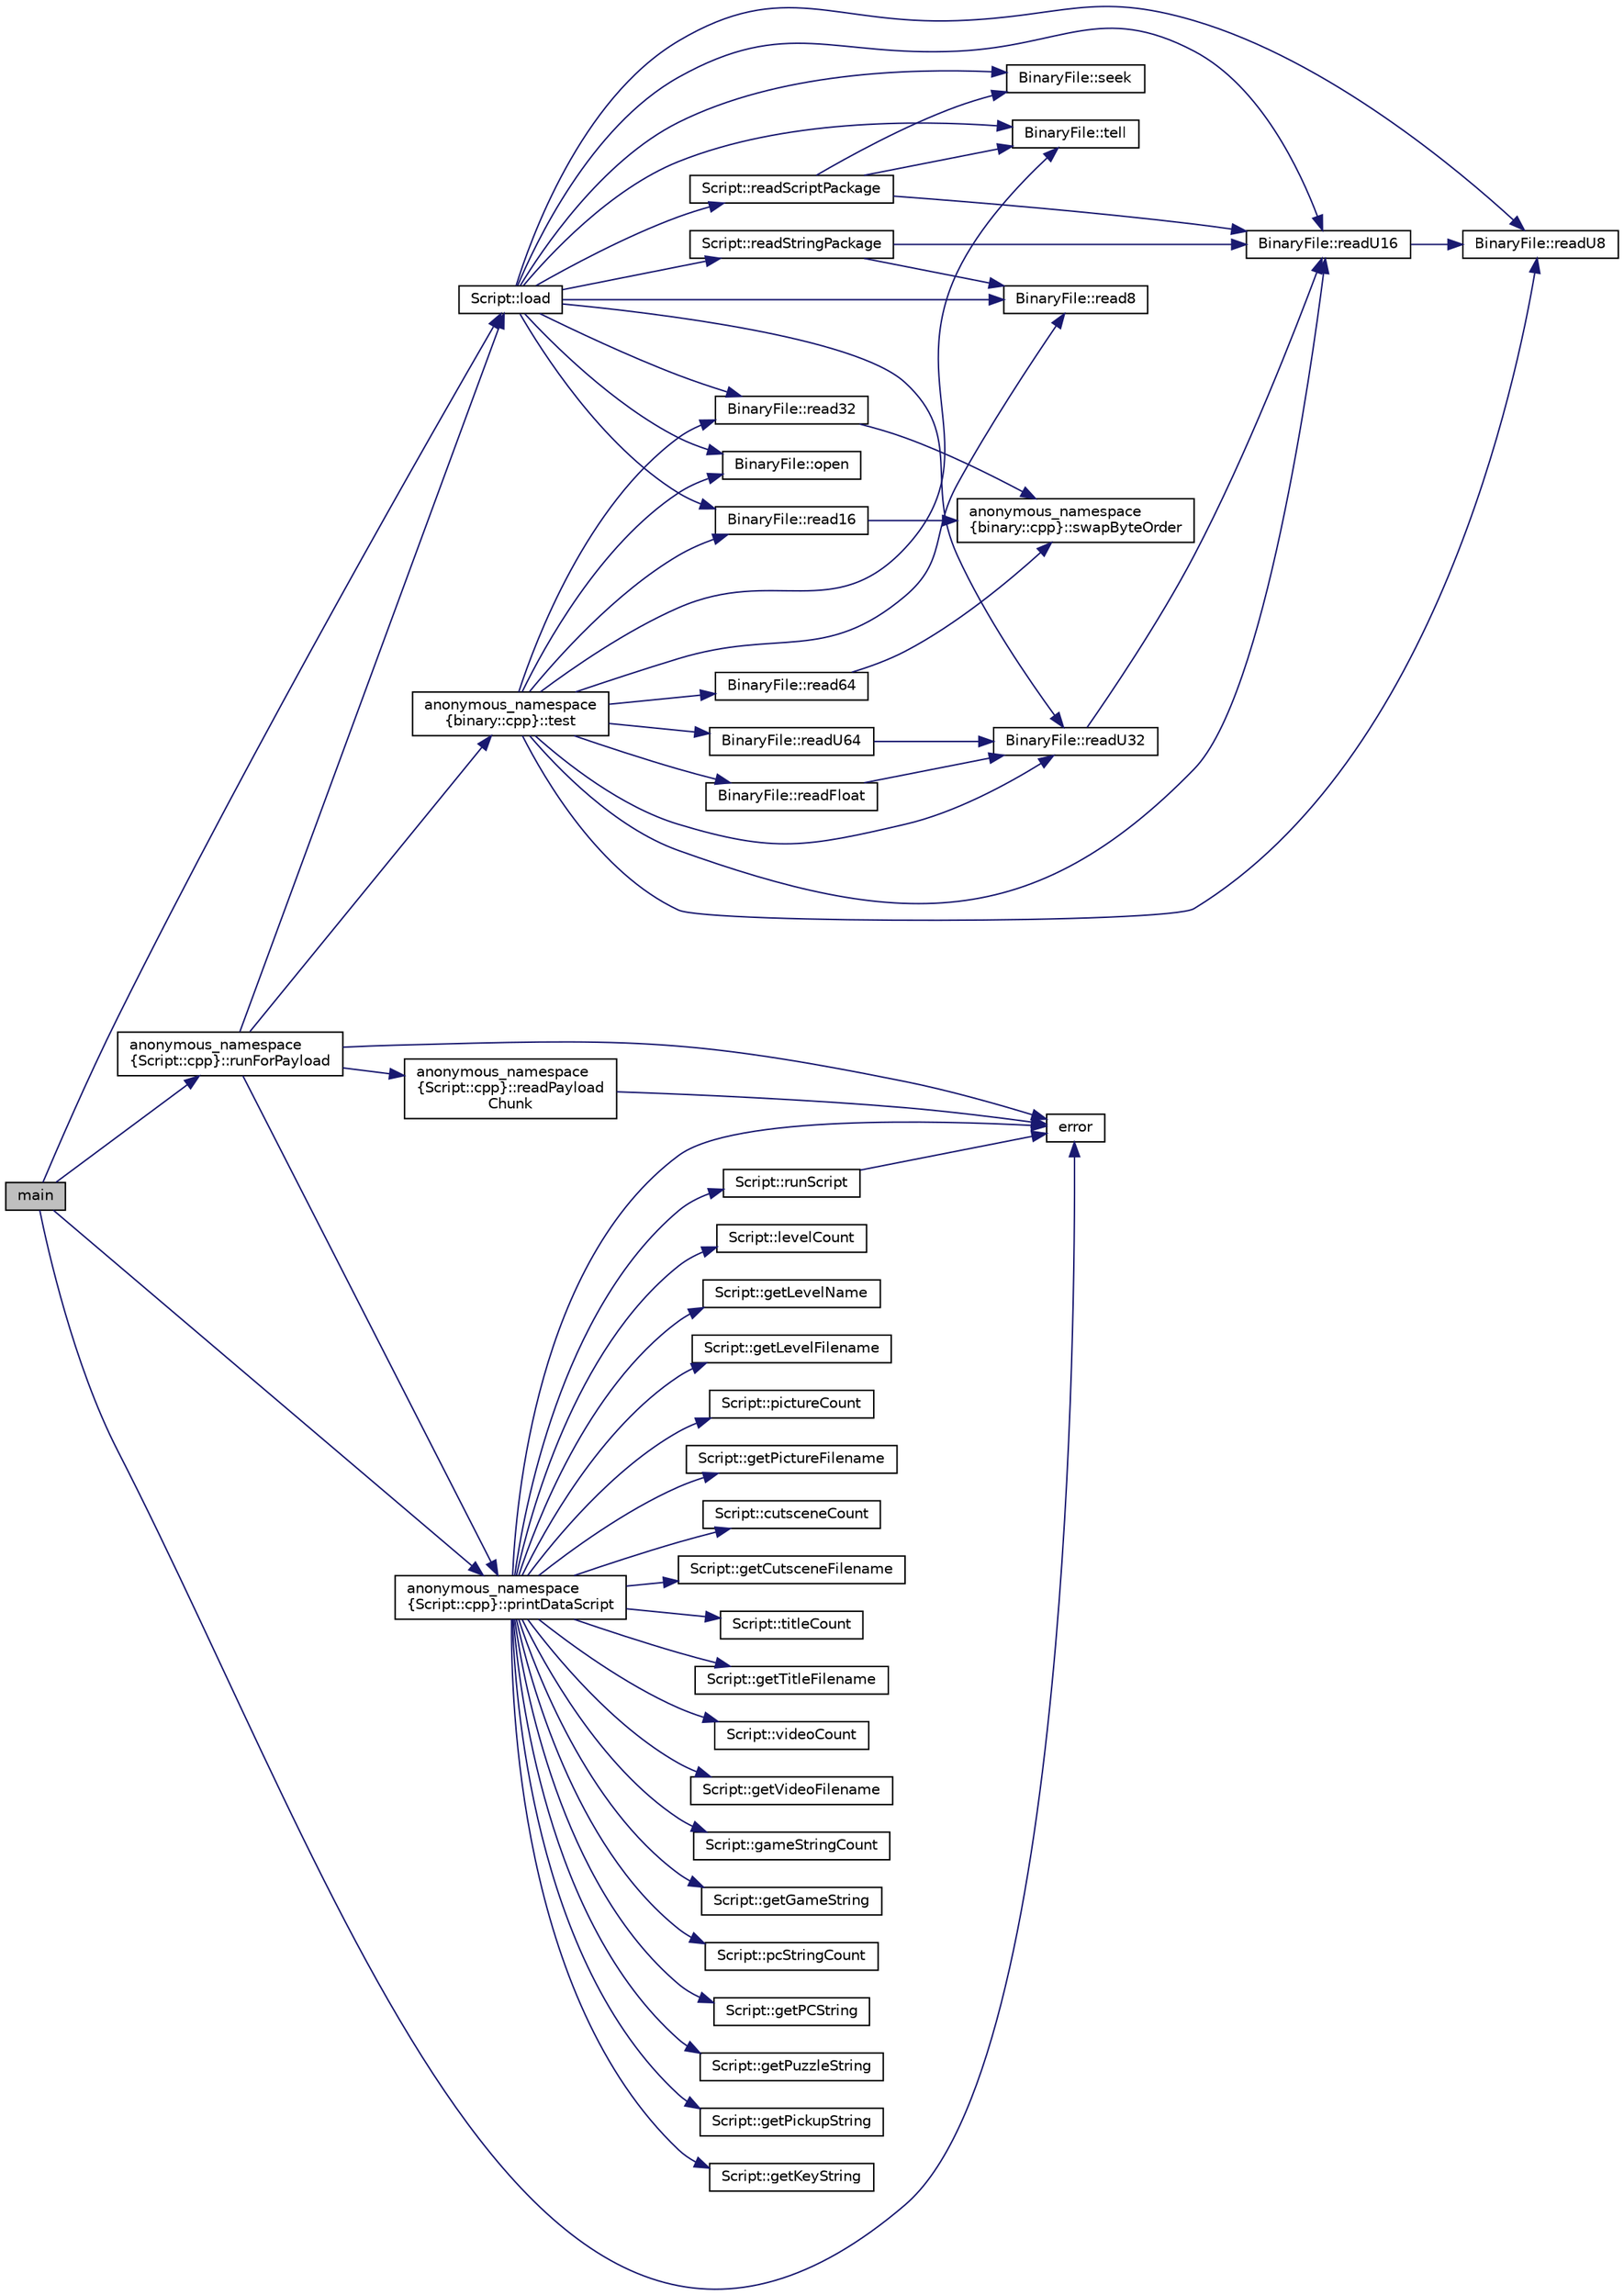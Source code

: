 digraph "main"
{
 // INTERACTIVE_SVG=YES
  edge [fontname="Helvetica",fontsize="10",labelfontname="Helvetica",labelfontsize="10"];
  node [fontname="Helvetica",fontsize="10",shape=record];
  rankdir="LR";
  Node1 [label="main",height=0.2,width=0.4,color="black", fillcolor="grey75", style="filled" fontcolor="black"];
  Node1 -> Node2 [color="midnightblue",fontsize="10",style="solid",fontname="Helvetica"];
  Node2 [label="Script::load",height=0.2,width=0.4,color="black", fillcolor="white", style="filled",URL="$class_script.html#a008d4a677b9ef330b14df63e2d0d0c7f"];
  Node2 -> Node3 [color="midnightblue",fontsize="10",style="solid",fontname="Helvetica"];
  Node3 [label="BinaryFile::open",height=0.2,width=0.4,color="black", fillcolor="white", style="filled",URL="$class_binary_file.html#a04c6be604a7542dc24628052e6c56a5d"];
  Node2 -> Node4 [color="midnightblue",fontsize="10",style="solid",fontname="Helvetica"];
  Node4 [label="BinaryFile::readU32",height=0.2,width=0.4,color="black", fillcolor="white", style="filled",URL="$class_binary_file.html#a638019e1dadd19e4d7f497c2f16afaa2"];
  Node4 -> Node5 [color="midnightblue",fontsize="10",style="solid",fontname="Helvetica"];
  Node5 [label="BinaryFile::readU16",height=0.2,width=0.4,color="black", fillcolor="white", style="filled",URL="$class_binary_file.html#abec3c5045cd871082f3baa214ac33fe3"];
  Node5 -> Node6 [color="midnightblue",fontsize="10",style="solid",fontname="Helvetica"];
  Node6 [label="BinaryFile::readU8",height=0.2,width=0.4,color="black", fillcolor="white", style="filled",URL="$class_binary_file.html#aa57a21e8c1d8310c9d66f119d49733f4"];
  Node2 -> Node7 [color="midnightblue",fontsize="10",style="solid",fontname="Helvetica"];
  Node7 [label="BinaryFile::read8",height=0.2,width=0.4,color="black", fillcolor="white", style="filled",URL="$class_binary_file.html#ab4c09b8072f111077305f81c619a0285"];
  Node2 -> Node5 [color="midnightblue",fontsize="10",style="solid",fontname="Helvetica"];
  Node2 -> Node8 [color="midnightblue",fontsize="10",style="solid",fontname="Helvetica"];
  Node8 [label="BinaryFile::read32",height=0.2,width=0.4,color="black", fillcolor="white", style="filled",URL="$class_binary_file.html#abf381a76de9bfd187c655d84c3c106cc"];
  Node8 -> Node9 [color="midnightblue",fontsize="10",style="solid",fontname="Helvetica"];
  Node9 [label="anonymous_namespace\l\{binary::cpp\}::swapByteOrder",height=0.2,width=0.4,color="black", fillcolor="white", style="filled",URL="$namespaceanonymous__namespace_02binary_8cpp_03.html#a24a38a0266e56d9bae0d04ef3d1c70b3"];
  Node2 -> Node10 [color="midnightblue",fontsize="10",style="solid",fontname="Helvetica"];
  Node10 [label="BinaryFile::seek",height=0.2,width=0.4,color="black", fillcolor="white", style="filled",URL="$class_binary_file.html#a7429fa2e23eabb73762ae47d3b36178a"];
  Node2 -> Node11 [color="midnightblue",fontsize="10",style="solid",fontname="Helvetica"];
  Node11 [label="BinaryFile::tell",height=0.2,width=0.4,color="black", fillcolor="white", style="filled",URL="$class_binary_file.html#abf714d8c7561654b9b935871bf482582"];
  Node2 -> Node12 [color="midnightblue",fontsize="10",style="solid",fontname="Helvetica"];
  Node12 [label="BinaryFile::read16",height=0.2,width=0.4,color="black", fillcolor="white", style="filled",URL="$class_binary_file.html#a63aa0ceaf0ed5b60d2b39ba428bd9998"];
  Node12 -> Node9 [color="midnightblue",fontsize="10",style="solid",fontname="Helvetica"];
  Node2 -> Node6 [color="midnightblue",fontsize="10",style="solid",fontname="Helvetica"];
  Node2 -> Node13 [color="midnightblue",fontsize="10",style="solid",fontname="Helvetica"];
  Node13 [label="Script::readStringPackage",height=0.2,width=0.4,color="black", fillcolor="white", style="filled",URL="$class_script.html#aed570f216717b6a06aaac457cece3db3"];
  Node13 -> Node5 [color="midnightblue",fontsize="10",style="solid",fontname="Helvetica"];
  Node13 -> Node7 [color="midnightblue",fontsize="10",style="solid",fontname="Helvetica"];
  Node2 -> Node14 [color="midnightblue",fontsize="10",style="solid",fontname="Helvetica"];
  Node14 [label="Script::readScriptPackage",height=0.2,width=0.4,color="black", fillcolor="white", style="filled",URL="$class_script.html#ae20bac4c257f46831c88b3533f43039e"];
  Node14 -> Node5 [color="midnightblue",fontsize="10",style="solid",fontname="Helvetica"];
  Node14 -> Node10 [color="midnightblue",fontsize="10",style="solid",fontname="Helvetica"];
  Node14 -> Node11 [color="midnightblue",fontsize="10",style="solid",fontname="Helvetica"];
  Node1 -> Node15 [color="midnightblue",fontsize="10",style="solid",fontname="Helvetica"];
  Node15 [label="anonymous_namespace\l\{Script::cpp\}::printDataScript",height=0.2,width=0.4,color="black", fillcolor="white", style="filled",URL="$namespaceanonymous__namespace_02_script_8cpp_03.html#a25cc2ad1c249327f72b3e96e4e0f74ba"];
  Node15 -> Node16 [color="midnightblue",fontsize="10",style="solid",fontname="Helvetica"];
  Node16 [label="Script::levelCount",height=0.2,width=0.4,color="black", fillcolor="white", style="filled",URL="$class_script.html#ac770c142176fd63b2fd917171289cb00"];
  Node15 -> Node17 [color="midnightblue",fontsize="10",style="solid",fontname="Helvetica"];
  Node17 [label="Script::getLevelName",height=0.2,width=0.4,color="black", fillcolor="white", style="filled",URL="$class_script.html#ab9da6e47f10fdca20768c1bbf4d23990"];
  Node15 -> Node18 [color="midnightblue",fontsize="10",style="solid",fontname="Helvetica"];
  Node18 [label="Script::getLevelFilename",height=0.2,width=0.4,color="black", fillcolor="white", style="filled",URL="$class_script.html#a2c6f7c8dfcb5428131fa1848b1ba802b"];
  Node15 -> Node19 [color="midnightblue",fontsize="10",style="solid",fontname="Helvetica"];
  Node19 [label="Script::pictureCount",height=0.2,width=0.4,color="black", fillcolor="white", style="filled",URL="$class_script.html#a0002376f42cd04eaef6a5d5997a03191"];
  Node15 -> Node20 [color="midnightblue",fontsize="10",style="solid",fontname="Helvetica"];
  Node20 [label="Script::getPictureFilename",height=0.2,width=0.4,color="black", fillcolor="white", style="filled",URL="$class_script.html#a2949ca64a932276ccd2542c3aa53ac86"];
  Node15 -> Node21 [color="midnightblue",fontsize="10",style="solid",fontname="Helvetica"];
  Node21 [label="Script::cutsceneCount",height=0.2,width=0.4,color="black", fillcolor="white", style="filled",URL="$class_script.html#a1e0424980e490bec6c8fde928f4333f6"];
  Node15 -> Node22 [color="midnightblue",fontsize="10",style="solid",fontname="Helvetica"];
  Node22 [label="Script::getCutsceneFilename",height=0.2,width=0.4,color="black", fillcolor="white", style="filled",URL="$class_script.html#a619608d3d8dea1e815164a00083f77db"];
  Node15 -> Node23 [color="midnightblue",fontsize="10",style="solid",fontname="Helvetica"];
  Node23 [label="Script::titleCount",height=0.2,width=0.4,color="black", fillcolor="white", style="filled",URL="$class_script.html#a1a460883ece1acb1fb2271ae85120805"];
  Node15 -> Node24 [color="midnightblue",fontsize="10",style="solid",fontname="Helvetica"];
  Node24 [label="Script::getTitleFilename",height=0.2,width=0.4,color="black", fillcolor="white", style="filled",URL="$class_script.html#a9b4618e1c7312154ea32c11b009388a3"];
  Node15 -> Node25 [color="midnightblue",fontsize="10",style="solid",fontname="Helvetica"];
  Node25 [label="Script::videoCount",height=0.2,width=0.4,color="black", fillcolor="white", style="filled",URL="$class_script.html#a262a9cece2d5b410c2b0b14fa631ed28"];
  Node15 -> Node26 [color="midnightblue",fontsize="10",style="solid",fontname="Helvetica"];
  Node26 [label="Script::getVideoFilename",height=0.2,width=0.4,color="black", fillcolor="white", style="filled",URL="$class_script.html#a71e9ee797711bdc31c5e7a0caf8eee1f"];
  Node15 -> Node27 [color="midnightblue",fontsize="10",style="solid",fontname="Helvetica"];
  Node27 [label="Script::gameStringCount",height=0.2,width=0.4,color="black", fillcolor="white", style="filled",URL="$class_script.html#ac45955d253eb8b1f57c1633adab148f7"];
  Node15 -> Node28 [color="midnightblue",fontsize="10",style="solid",fontname="Helvetica"];
  Node28 [label="Script::getGameString",height=0.2,width=0.4,color="black", fillcolor="white", style="filled",URL="$class_script.html#a4fd486276d0dd19a4a121d742c35bd9f"];
  Node15 -> Node29 [color="midnightblue",fontsize="10",style="solid",fontname="Helvetica"];
  Node29 [label="Script::pcStringCount",height=0.2,width=0.4,color="black", fillcolor="white", style="filled",URL="$class_script.html#a82d849498c3a1f12ddb965c42f05d5b4"];
  Node15 -> Node30 [color="midnightblue",fontsize="10",style="solid",fontname="Helvetica"];
  Node30 [label="Script::getPCString",height=0.2,width=0.4,color="black", fillcolor="white", style="filled",URL="$class_script.html#a64229dccfca08d3ff393a5ac698deffd"];
  Node15 -> Node31 [color="midnightblue",fontsize="10",style="solid",fontname="Helvetica"];
  Node31 [label="Script::getPuzzleString",height=0.2,width=0.4,color="black", fillcolor="white", style="filled",URL="$class_script.html#a40c7df01aee3a69c88360e8cfc6c9eca"];
  Node15 -> Node32 [color="midnightblue",fontsize="10",style="solid",fontname="Helvetica"];
  Node32 [label="Script::getPickupString",height=0.2,width=0.4,color="black", fillcolor="white", style="filled",URL="$class_script.html#a04a526ad565668464a0ca5ebca438d50"];
  Node15 -> Node33 [color="midnightblue",fontsize="10",style="solid",fontname="Helvetica"];
  Node33 [label="Script::getKeyString",height=0.2,width=0.4,color="black", fillcolor="white", style="filled",URL="$class_script.html#a3747f318a6c7b44747a83e1610c5f2c7"];
  Node15 -> Node34 [color="midnightblue",fontsize="10",style="solid",fontname="Helvetica"];
  Node34 [label="error",height=0.2,width=0.4,color="black", fillcolor="white", style="filled",URL="$commander_8c.html#a9a17d0c19f2fb4ee55752f4b6840331e"];
  Node15 -> Node35 [color="midnightblue",fontsize="10",style="solid",fontname="Helvetica"];
  Node35 [label="Script::runScript",height=0.2,width=0.4,color="black", fillcolor="white", style="filled",URL="$class_script.html#a1bfb71276ff60240f0ffa20f1e48ad57"];
  Node35 -> Node34 [color="midnightblue",fontsize="10",style="solid",fontname="Helvetica"];
  Node1 -> Node36 [color="midnightblue",fontsize="10",style="solid",fontname="Helvetica"];
  Node36 [label="anonymous_namespace\l\{Script::cpp\}::runForPayload",height=0.2,width=0.4,color="black", fillcolor="white", style="filled",URL="$namespaceanonymous__namespace_02_script_8cpp_03.html#a547161b03300d3d6f4872cdbee166187"];
  Node36 -> Node34 [color="midnightblue",fontsize="10",style="solid",fontname="Helvetica"];
  Node36 -> Node37 [color="midnightblue",fontsize="10",style="solid",fontname="Helvetica"];
  Node37 [label="anonymous_namespace\l\{Script::cpp\}::readPayload\lChunk",height=0.2,width=0.4,color="black", fillcolor="white", style="filled",URL="$namespaceanonymous__namespace_02_script_8cpp_03.html#aab6f3323a50f79fb2eca008b8a27ab5e"];
  Node37 -> Node34 [color="midnightblue",fontsize="10",style="solid",fontname="Helvetica"];
  Node36 -> Node2 [color="midnightblue",fontsize="10",style="solid",fontname="Helvetica"];
  Node36 -> Node15 [color="midnightblue",fontsize="10",style="solid",fontname="Helvetica"];
  Node36 -> Node38 [color="midnightblue",fontsize="10",style="solid",fontname="Helvetica"];
  Node38 [label="anonymous_namespace\l\{binary::cpp\}::test",height=0.2,width=0.4,color="black", fillcolor="white", style="filled",URL="$namespaceanonymous__namespace_02binary_8cpp_03.html#ae674d3b6a6efa7cefd0a3dec07c2867f"];
  Node38 -> Node3 [color="midnightblue",fontsize="10",style="solid",fontname="Helvetica"];
  Node38 -> Node6 [color="midnightblue",fontsize="10",style="solid",fontname="Helvetica"];
  Node38 -> Node5 [color="midnightblue",fontsize="10",style="solid",fontname="Helvetica"];
  Node38 -> Node4 [color="midnightblue",fontsize="10",style="solid",fontname="Helvetica"];
  Node38 -> Node39 [color="midnightblue",fontsize="10",style="solid",fontname="Helvetica"];
  Node39 [label="BinaryFile::readU64",height=0.2,width=0.4,color="black", fillcolor="white", style="filled",URL="$class_binary_file.html#a60a849bb2a8cb0a4d31f09079df2fa1e"];
  Node39 -> Node4 [color="midnightblue",fontsize="10",style="solid",fontname="Helvetica"];
  Node38 -> Node7 [color="midnightblue",fontsize="10",style="solid",fontname="Helvetica"];
  Node38 -> Node12 [color="midnightblue",fontsize="10",style="solid",fontname="Helvetica"];
  Node38 -> Node8 [color="midnightblue",fontsize="10",style="solid",fontname="Helvetica"];
  Node38 -> Node40 [color="midnightblue",fontsize="10",style="solid",fontname="Helvetica"];
  Node40 [label="BinaryFile::read64",height=0.2,width=0.4,color="black", fillcolor="white", style="filled",URL="$class_binary_file.html#adba4457aa47e2629fe7ad171b7773b18"];
  Node40 -> Node9 [color="midnightblue",fontsize="10",style="solid",fontname="Helvetica"];
  Node38 -> Node41 [color="midnightblue",fontsize="10",style="solid",fontname="Helvetica"];
  Node41 [label="BinaryFile::readFloat",height=0.2,width=0.4,color="black", fillcolor="white", style="filled",URL="$class_binary_file.html#ad6346d62fb726c2ddf8ceb957dab66ea"];
  Node41 -> Node4 [color="midnightblue",fontsize="10",style="solid",fontname="Helvetica"];
  Node38 -> Node11 [color="midnightblue",fontsize="10",style="solid",fontname="Helvetica"];
  Node1 -> Node34 [color="midnightblue",fontsize="10",style="solid",fontname="Helvetica"];
}
